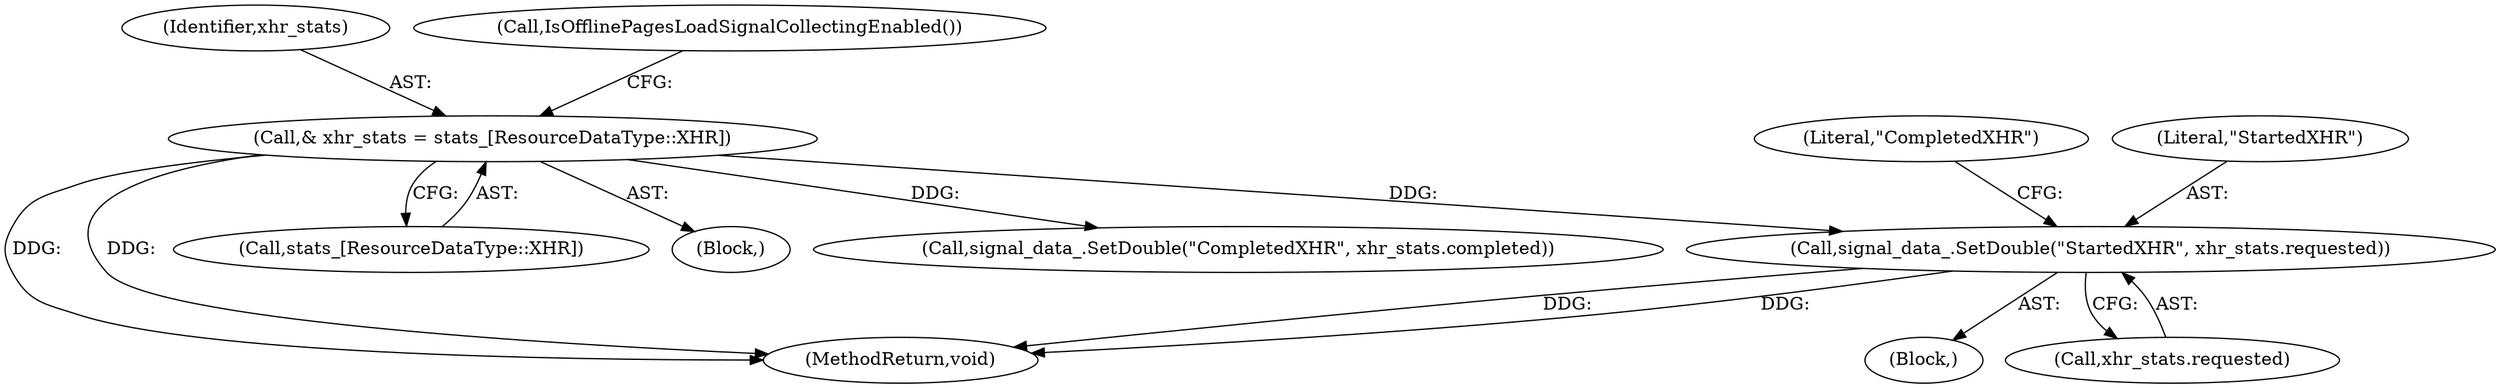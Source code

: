 digraph "0_Chrome_35eb28748d45b87695a69eceffaff73a0be476af_1@API" {
"1000212" [label="(Call,signal_data_.SetDouble(\"StartedXHR\", xhr_stats.requested))"];
"1000184" [label="(Call,& xhr_stats = stats_[ResourceDataType::XHR])"];
"1000217" [label="(Call,signal_data_.SetDouble(\"CompletedXHR\", xhr_stats.completed))"];
"1000214" [label="(Call,xhr_stats.requested)"];
"1000218" [label="(Literal,\"CompletedXHR\")"];
"1000212" [label="(Call,signal_data_.SetDouble(\"StartedXHR\", xhr_stats.requested))"];
"1000322" [label="(MethodReturn,void)"];
"1000185" [label="(Identifier,xhr_stats)"];
"1000191" [label="(Block,)"];
"1000186" [label="(Call,stats_[ResourceDataType::XHR])"];
"1000190" [label="(Call,IsOfflinePagesLoadSignalCollectingEnabled())"];
"1000184" [label="(Call,& xhr_stats = stats_[ResourceDataType::XHR])"];
"1000101" [label="(Block,)"];
"1000213" [label="(Literal,\"StartedXHR\")"];
"1000212" -> "1000191"  [label="AST: "];
"1000212" -> "1000214"  [label="CFG: "];
"1000213" -> "1000212"  [label="AST: "];
"1000214" -> "1000212"  [label="AST: "];
"1000218" -> "1000212"  [label="CFG: "];
"1000212" -> "1000322"  [label="DDG: "];
"1000212" -> "1000322"  [label="DDG: "];
"1000184" -> "1000212"  [label="DDG: "];
"1000184" -> "1000101"  [label="AST: "];
"1000184" -> "1000186"  [label="CFG: "];
"1000185" -> "1000184"  [label="AST: "];
"1000186" -> "1000184"  [label="AST: "];
"1000190" -> "1000184"  [label="CFG: "];
"1000184" -> "1000322"  [label="DDG: "];
"1000184" -> "1000322"  [label="DDG: "];
"1000184" -> "1000217"  [label="DDG: "];
}
